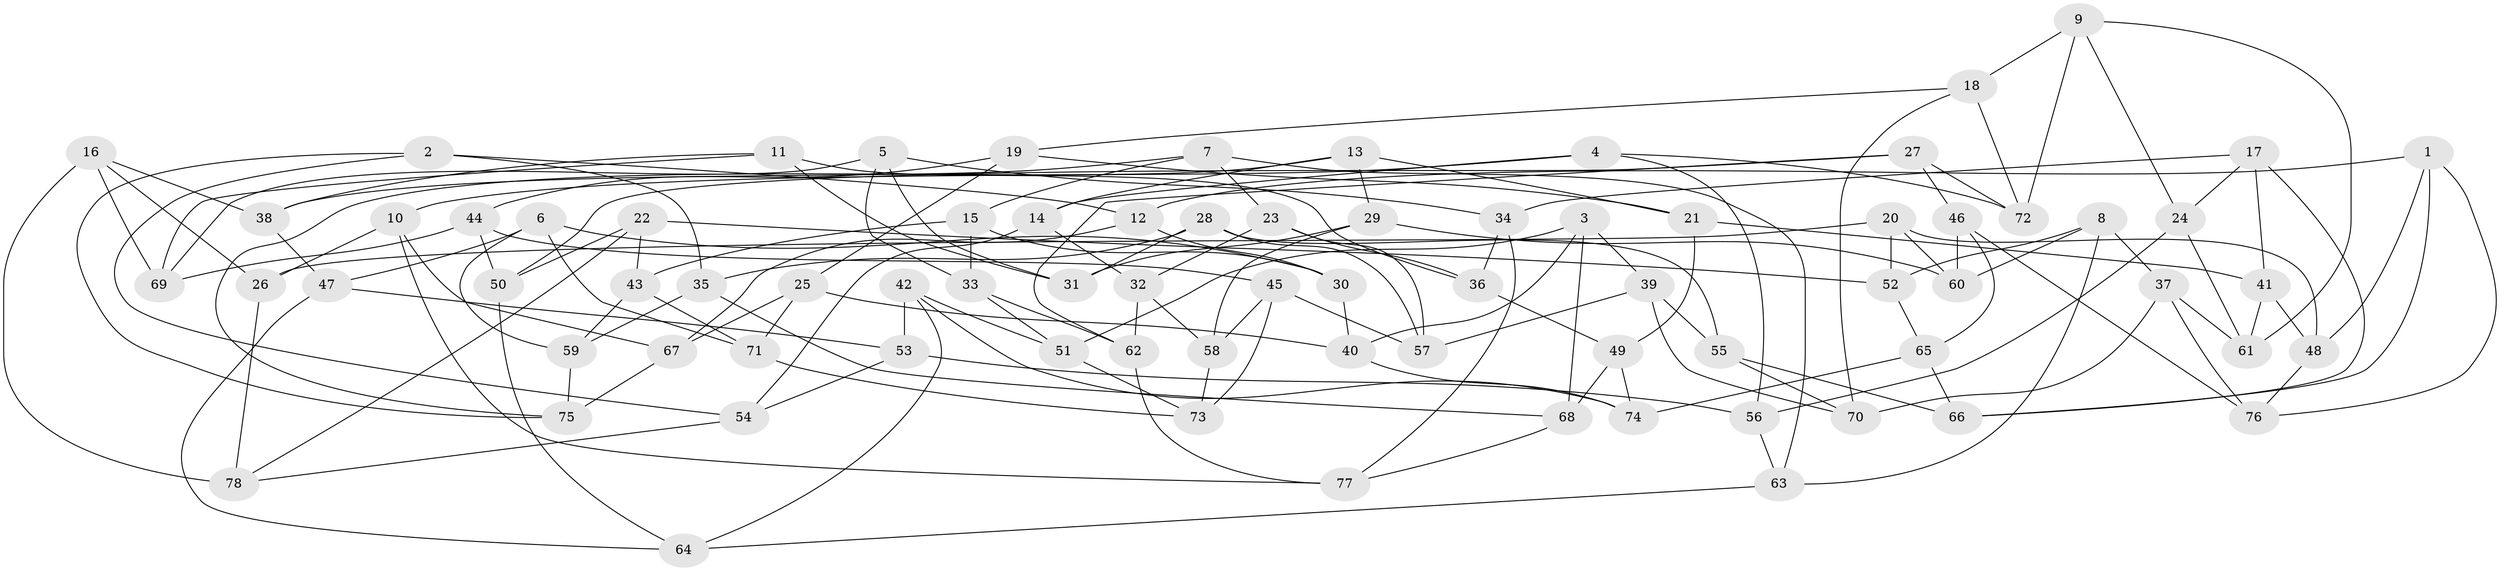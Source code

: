 // coarse degree distribution, {5: 0.04081632653061224, 4: 0.3673469387755102, 6: 0.5510204081632653, 3: 0.04081632653061224}
// Generated by graph-tools (version 1.1) at 2025/52/02/27/25 19:52:31]
// undirected, 78 vertices, 156 edges
graph export_dot {
graph [start="1"]
  node [color=gray90,style=filled];
  1;
  2;
  3;
  4;
  5;
  6;
  7;
  8;
  9;
  10;
  11;
  12;
  13;
  14;
  15;
  16;
  17;
  18;
  19;
  20;
  21;
  22;
  23;
  24;
  25;
  26;
  27;
  28;
  29;
  30;
  31;
  32;
  33;
  34;
  35;
  36;
  37;
  38;
  39;
  40;
  41;
  42;
  43;
  44;
  45;
  46;
  47;
  48;
  49;
  50;
  51;
  52;
  53;
  54;
  55;
  56;
  57;
  58;
  59;
  60;
  61;
  62;
  63;
  64;
  65;
  66;
  67;
  68;
  69;
  70;
  71;
  72;
  73;
  74;
  75;
  76;
  77;
  78;
  1 -- 48;
  1 -- 66;
  1 -- 12;
  1 -- 76;
  2 -- 75;
  2 -- 35;
  2 -- 12;
  2 -- 54;
  3 -- 51;
  3 -- 39;
  3 -- 40;
  3 -- 68;
  4 -- 10;
  4 -- 56;
  4 -- 72;
  4 -- 14;
  5 -- 69;
  5 -- 31;
  5 -- 33;
  5 -- 34;
  6 -- 30;
  6 -- 47;
  6 -- 59;
  6 -- 71;
  7 -- 63;
  7 -- 38;
  7 -- 23;
  7 -- 15;
  8 -- 37;
  8 -- 60;
  8 -- 52;
  8 -- 63;
  9 -- 18;
  9 -- 61;
  9 -- 24;
  9 -- 72;
  10 -- 77;
  10 -- 67;
  10 -- 26;
  11 -- 36;
  11 -- 31;
  11 -- 38;
  11 -- 69;
  12 -- 67;
  12 -- 30;
  13 -- 75;
  13 -- 21;
  13 -- 14;
  13 -- 29;
  14 -- 32;
  14 -- 54;
  15 -- 33;
  15 -- 43;
  15 -- 30;
  16 -- 26;
  16 -- 78;
  16 -- 69;
  16 -- 38;
  17 -- 24;
  17 -- 41;
  17 -- 34;
  17 -- 66;
  18 -- 70;
  18 -- 72;
  18 -- 19;
  19 -- 44;
  19 -- 21;
  19 -- 25;
  20 -- 48;
  20 -- 52;
  20 -- 60;
  20 -- 26;
  21 -- 49;
  21 -- 41;
  22 -- 78;
  22 -- 50;
  22 -- 52;
  22 -- 43;
  23 -- 36;
  23 -- 32;
  23 -- 57;
  24 -- 61;
  24 -- 56;
  25 -- 71;
  25 -- 40;
  25 -- 67;
  26 -- 78;
  27 -- 50;
  27 -- 46;
  27 -- 62;
  27 -- 72;
  28 -- 57;
  28 -- 55;
  28 -- 35;
  28 -- 31;
  29 -- 60;
  29 -- 58;
  29 -- 31;
  30 -- 40;
  32 -- 58;
  32 -- 62;
  33 -- 51;
  33 -- 62;
  34 -- 36;
  34 -- 77;
  35 -- 68;
  35 -- 59;
  36 -- 49;
  37 -- 70;
  37 -- 76;
  37 -- 61;
  38 -- 47;
  39 -- 70;
  39 -- 57;
  39 -- 55;
  40 -- 74;
  41 -- 48;
  41 -- 61;
  42 -- 53;
  42 -- 51;
  42 -- 74;
  42 -- 64;
  43 -- 59;
  43 -- 71;
  44 -- 69;
  44 -- 45;
  44 -- 50;
  45 -- 73;
  45 -- 58;
  45 -- 57;
  46 -- 60;
  46 -- 76;
  46 -- 65;
  47 -- 64;
  47 -- 53;
  48 -- 76;
  49 -- 68;
  49 -- 74;
  50 -- 64;
  51 -- 73;
  52 -- 65;
  53 -- 56;
  53 -- 54;
  54 -- 78;
  55 -- 66;
  55 -- 70;
  56 -- 63;
  58 -- 73;
  59 -- 75;
  62 -- 77;
  63 -- 64;
  65 -- 74;
  65 -- 66;
  67 -- 75;
  68 -- 77;
  71 -- 73;
}
